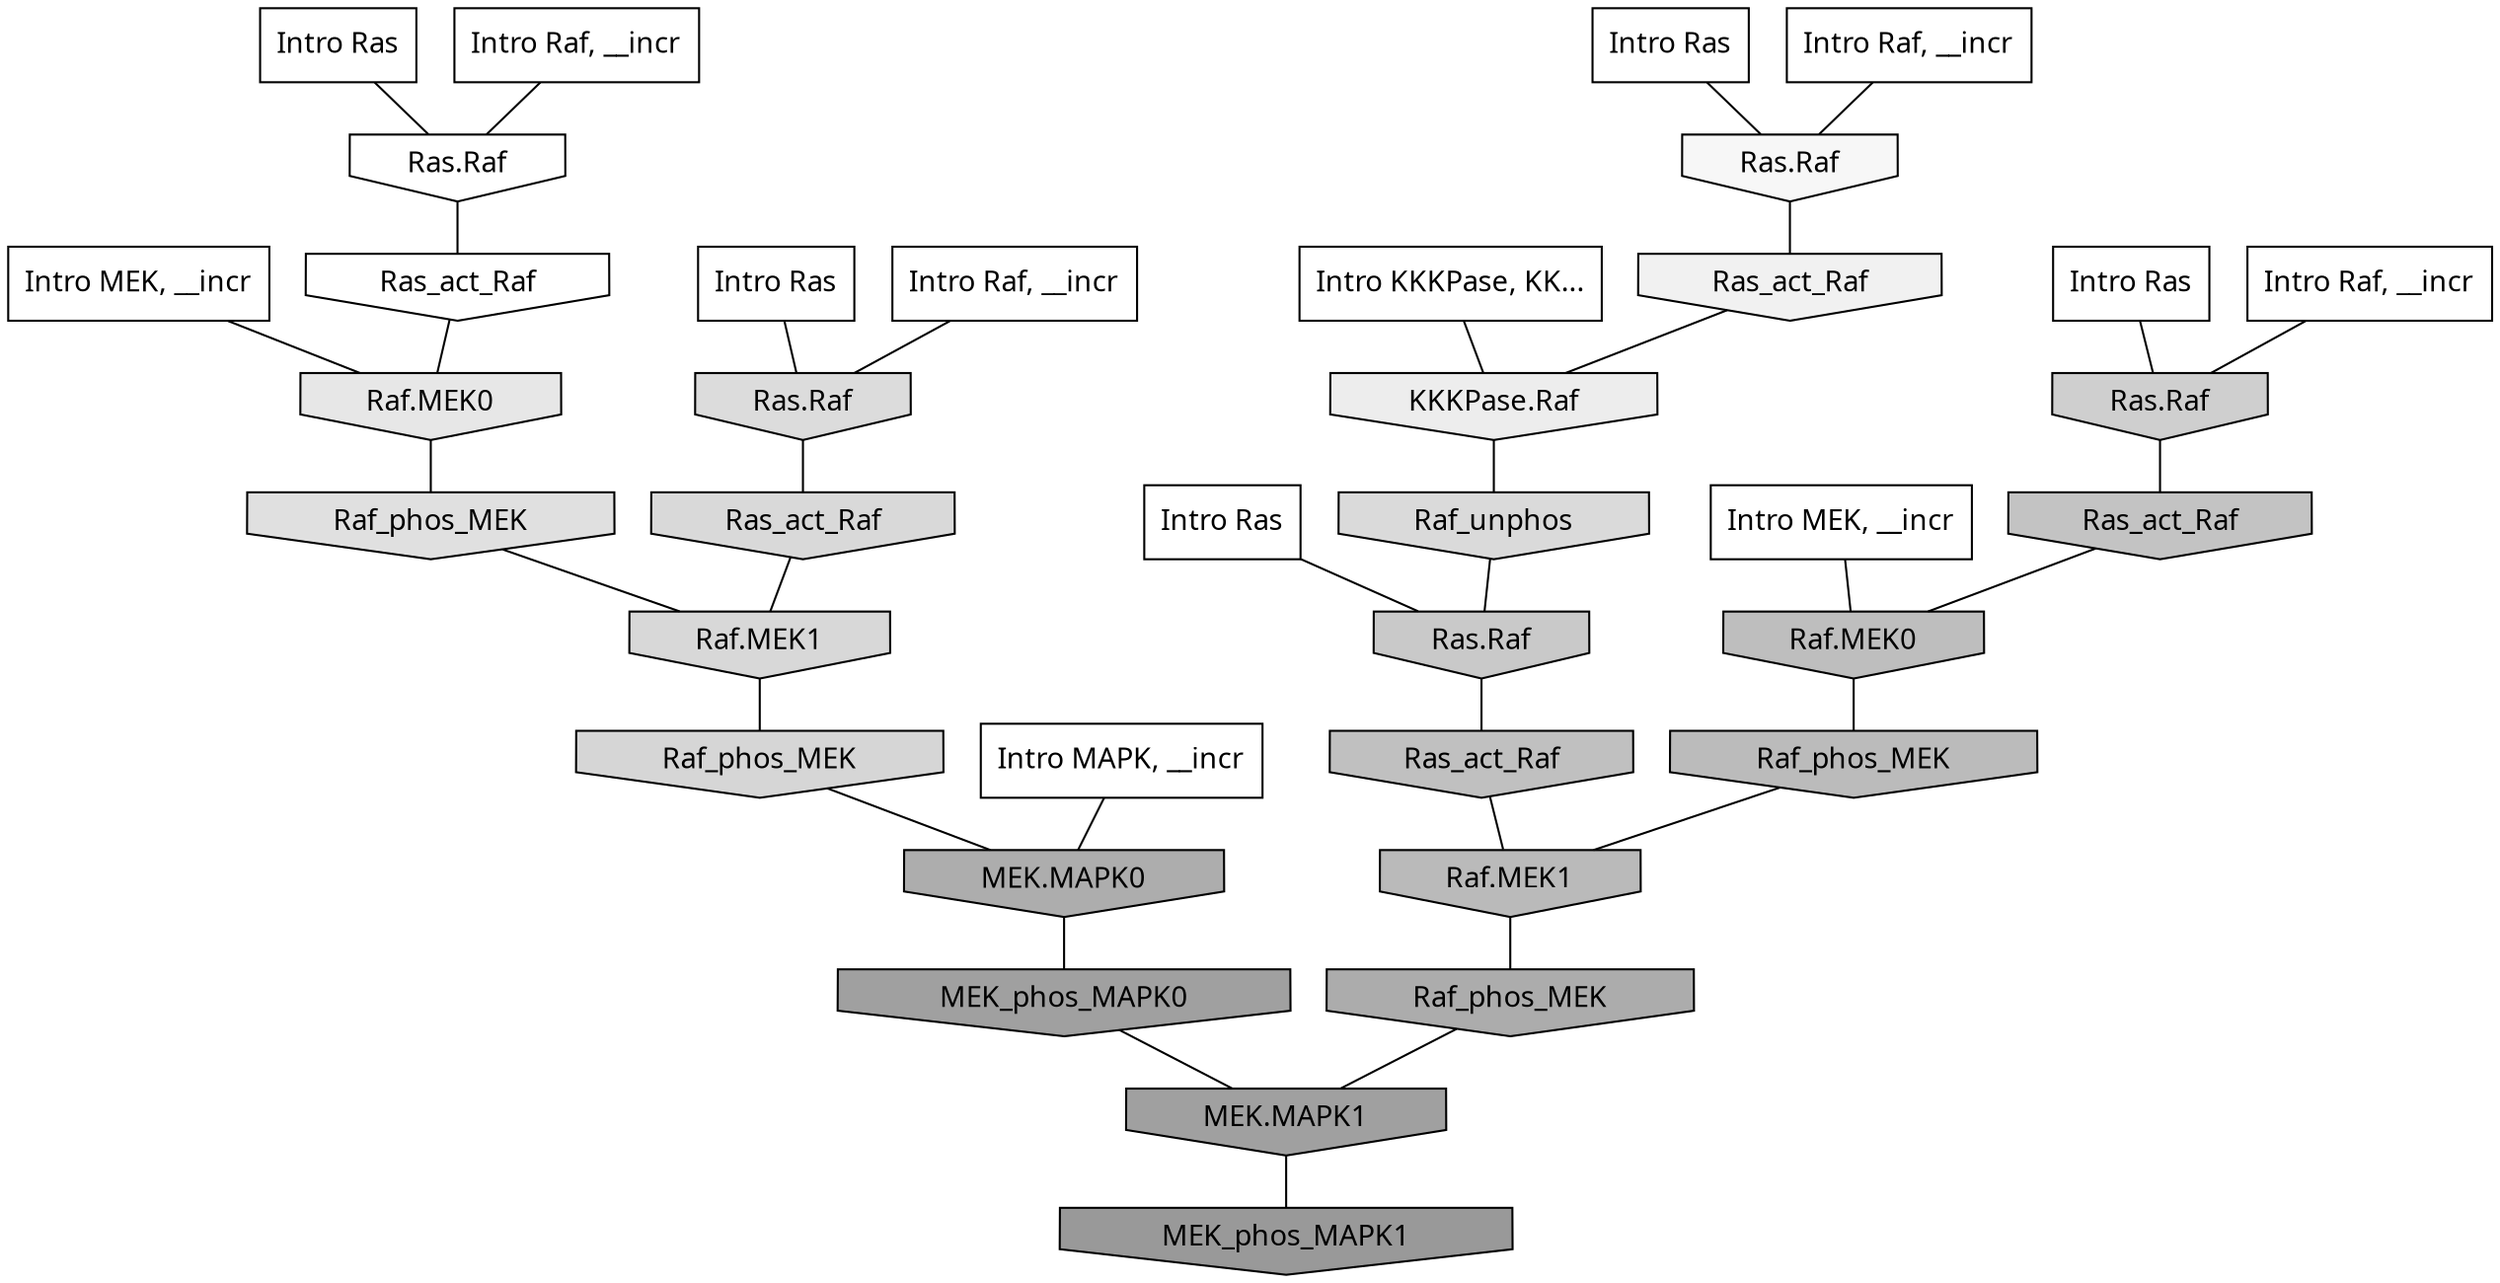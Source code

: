 digraph G{
  rankdir="TB";
  ranksep=0.30;
  node [fontname="CMU Serif"];
  edge [fontname="CMU Serif"];
  
  8 [label="Intro Ras", shape=rectangle, style=filled, fillcolor="0.000 0.000 1.000"]
  
  13 [label="Intro Ras", shape=rectangle, style=filled, fillcolor="0.000 0.000 1.000"]
  
  16 [label="Intro Ras", shape=rectangle, style=filled, fillcolor="0.000 0.000 1.000"]
  
  21 [label="Intro Ras", shape=rectangle, style=filled, fillcolor="0.000 0.000 1.000"]
  
  89 [label="Intro Ras", shape=rectangle, style=filled, fillcolor="0.000 0.000 1.000"]
  
  587 [label="Intro Raf, __incr", shape=rectangle, style=filled, fillcolor="0.000 0.000 1.000"]
  
  591 [label="Intro Raf, __incr", shape=rectangle, style=filled, fillcolor="0.000 0.000 1.000"]
  
  664 [label="Intro Raf, __incr", shape=rectangle, style=filled, fillcolor="0.000 0.000 1.000"]
  
  1010 [label="Intro Raf, __incr", shape=rectangle, style=filled, fillcolor="0.000 0.000 1.000"]
  
  1755 [label="Intro MEK, __incr", shape=rectangle, style=filled, fillcolor="0.000 0.000 1.000"]
  
  2075 [label="Intro MEK, __incr", shape=rectangle, style=filled, fillcolor="0.000 0.000 1.000"]
  
  2613 [label="Intro MAPK, __incr", shape=rectangle, style=filled, fillcolor="0.000 0.000 1.000"]
  
  3146 [label="Intro KKKPase, KK...", shape=rectangle, style=filled, fillcolor="0.000 0.000 1.000"]
  
  3225 [label="Ras.Raf", shape=invhouse, style=filled, fillcolor="0.000 0.000 1.000"]
  
  3332 [label="Ras_act_Raf", shape=invhouse, style=filled, fillcolor="0.000 0.000 0.997"]
  
  3580 [label="Ras.Raf", shape=invhouse, style=filled, fillcolor="0.000 0.000 0.966"]
  
  3862 [label="Ras_act_Raf", shape=invhouse, style=filled, fillcolor="0.000 0.000 0.944"]
  
  4143 [label="KKKPase.Raf", shape=invhouse, style=filled, fillcolor="0.000 0.000 0.928"]
  
  4528 [label="Raf.MEK0", shape=invhouse, style=filled, fillcolor="0.000 0.000 0.905"]
  
  5067 [label="Raf_phos_MEK", shape=invhouse, style=filled, fillcolor="0.000 0.000 0.876"]
  
  5397 [label="Ras.Raf", shape=invhouse, style=filled, fillcolor="0.000 0.000 0.862"]
  
  5502 [label="Raf_unphos", shape=invhouse, style=filled, fillcolor="0.000 0.000 0.855"]
  
  5623 [label="Ras_act_Raf", shape=invhouse, style=filled, fillcolor="0.000 0.000 0.849"]
  
  5735 [label="Raf.MEK1", shape=invhouse, style=filled, fillcolor="0.000 0.000 0.844"]
  
  5859 [label="Raf_phos_MEK", shape=invhouse, style=filled, fillcolor="0.000 0.000 0.839"]
  
  6574 [label="Ras.Raf", shape=invhouse, style=filled, fillcolor="0.000 0.000 0.811"]
  
  7274 [label="Ras.Raf", shape=invhouse, style=filled, fillcolor="0.000 0.000 0.789"]
  
  8229 [label="Ras_act_Raf", shape=invhouse, style=filled, fillcolor="0.000 0.000 0.765"]
  
  8742 [label="Ras_act_Raf", shape=invhouse, style=filled, fillcolor="0.000 0.000 0.751"]
  
  8974 [label="Raf.MEK0", shape=invhouse, style=filled, fillcolor="0.000 0.000 0.745"]
  
  9617 [label="Raf_phos_MEK", shape=invhouse, style=filled, fillcolor="0.000 0.000 0.732"]
  
  9759 [label="Raf.MEK1", shape=invhouse, style=filled, fillcolor="0.000 0.000 0.730"]
  
  13027 [label="MEK.MAPK0", shape=invhouse, style=filled, fillcolor="0.000 0.000 0.677"]
  
  13259 [label="Raf_phos_MEK", shape=invhouse, style=filled, fillcolor="0.000 0.000 0.674"]
  
  16479 [label="MEK_phos_MAPK0", shape=invhouse, style=filled, fillcolor="0.000 0.000 0.628"]
  
  16480 [label="MEK.MAPK1", shape=invhouse, style=filled, fillcolor="0.000 0.000 0.628"]
  
  17596 [label="MEK_phos_MAPK1", shape=invhouse, style=filled, fillcolor="0.000 0.000 0.600"]
  
  
  16480 -> 17596 [dir=none, color="0.000 0.000 0.000"] 
  16479 -> 16480 [dir=none, color="0.000 0.000 0.000"] 
  13259 -> 16480 [dir=none, color="0.000 0.000 0.000"] 
  13027 -> 16479 [dir=none, color="0.000 0.000 0.000"] 
  9759 -> 13259 [dir=none, color="0.000 0.000 0.000"] 
  9617 -> 9759 [dir=none, color="0.000 0.000 0.000"] 
  8974 -> 9617 [dir=none, color="0.000 0.000 0.000"] 
  8742 -> 9759 [dir=none, color="0.000 0.000 0.000"] 
  8229 -> 8974 [dir=none, color="0.000 0.000 0.000"] 
  7274 -> 8742 [dir=none, color="0.000 0.000 0.000"] 
  6574 -> 8229 [dir=none, color="0.000 0.000 0.000"] 
  5859 -> 13027 [dir=none, color="0.000 0.000 0.000"] 
  5735 -> 5859 [dir=none, color="0.000 0.000 0.000"] 
  5623 -> 5735 [dir=none, color="0.000 0.000 0.000"] 
  5502 -> 7274 [dir=none, color="0.000 0.000 0.000"] 
  5397 -> 5623 [dir=none, color="0.000 0.000 0.000"] 
  5067 -> 5735 [dir=none, color="0.000 0.000 0.000"] 
  4528 -> 5067 [dir=none, color="0.000 0.000 0.000"] 
  4143 -> 5502 [dir=none, color="0.000 0.000 0.000"] 
  3862 -> 4143 [dir=none, color="0.000 0.000 0.000"] 
  3580 -> 3862 [dir=none, color="0.000 0.000 0.000"] 
  3332 -> 4528 [dir=none, color="0.000 0.000 0.000"] 
  3225 -> 3332 [dir=none, color="0.000 0.000 0.000"] 
  3146 -> 4143 [dir=none, color="0.000 0.000 0.000"] 
  2613 -> 13027 [dir=none, color="0.000 0.000 0.000"] 
  2075 -> 4528 [dir=none, color="0.000 0.000 0.000"] 
  1755 -> 8974 [dir=none, color="0.000 0.000 0.000"] 
  1010 -> 6574 [dir=none, color="0.000 0.000 0.000"] 
  664 -> 3580 [dir=none, color="0.000 0.000 0.000"] 
  591 -> 5397 [dir=none, color="0.000 0.000 0.000"] 
  587 -> 3225 [dir=none, color="0.000 0.000 0.000"] 
  89 -> 3580 [dir=none, color="0.000 0.000 0.000"] 
  21 -> 5397 [dir=none, color="0.000 0.000 0.000"] 
  16 -> 6574 [dir=none, color="0.000 0.000 0.000"] 
  13 -> 3225 [dir=none, color="0.000 0.000 0.000"] 
  8 -> 7274 [dir=none, color="0.000 0.000 0.000"] 
  
  }
